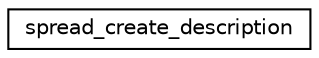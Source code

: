 digraph "Graphical Class Hierarchy"
{
  edge [fontname="Helvetica",fontsize="10",labelfontname="Helvetica",labelfontsize="10"];
  node [fontname="Helvetica",fontsize="10",shape=record];
  rankdir="LR";
  Node0 [label="spread_create_description",height=0.2,width=0.4,color="black", fillcolor="white", style="filled",URL="$d0/df6/classspread__create__description.html"];
}
